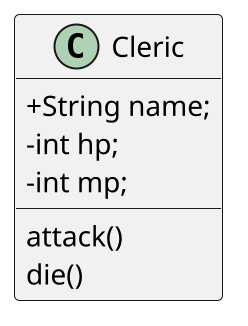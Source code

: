@startuml
scale 2
skinparam classAttributeIconSize 0
class Cleric {
 + String name;
 - int hp;
 - int mp;
 attack()
 die()



}

@enduml